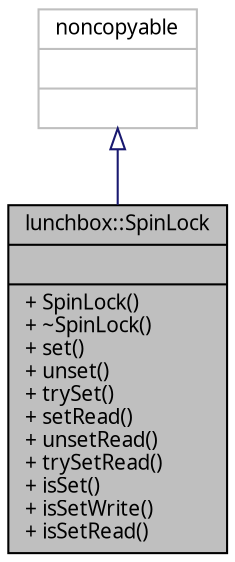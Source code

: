 digraph "lunchbox::SpinLock"
{
  edge [fontname="Sans",fontsize="10",labelfontname="Sans",labelfontsize="10"];
  node [fontname="Sans",fontsize="10",shape=record];
  Node1 [label="{lunchbox::SpinLock\n||+ SpinLock()\l+ ~SpinLock()\l+ set()\l+ unset()\l+ trySet()\l+ setRead()\l+ unsetRead()\l+ trySetRead()\l+ isSet()\l+ isSetWrite()\l+ isSetRead()\l}",height=0.2,width=0.4,color="black", fillcolor="grey75", style="filled" fontcolor="black"];
  Node2 -> Node1 [dir="back",color="midnightblue",fontsize="10",style="solid",arrowtail="onormal",fontname="Sans"];
  Node2 [label="{noncopyable\n||}",height=0.2,width=0.4,color="grey75", fillcolor="white", style="filled"];
}
